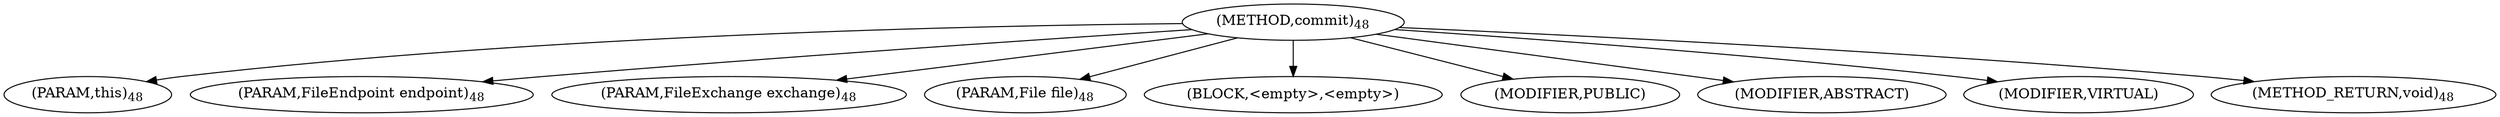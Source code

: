 digraph "commit" {  
"17" [label = <(METHOD,commit)<SUB>48</SUB>> ]
"18" [label = <(PARAM,this)<SUB>48</SUB>> ]
"19" [label = <(PARAM,FileEndpoint endpoint)<SUB>48</SUB>> ]
"20" [label = <(PARAM,FileExchange exchange)<SUB>48</SUB>> ]
"21" [label = <(PARAM,File file)<SUB>48</SUB>> ]
"22" [label = <(BLOCK,&lt;empty&gt;,&lt;empty&gt;)> ]
"23" [label = <(MODIFIER,PUBLIC)> ]
"24" [label = <(MODIFIER,ABSTRACT)> ]
"25" [label = <(MODIFIER,VIRTUAL)> ]
"26" [label = <(METHOD_RETURN,void)<SUB>48</SUB>> ]
  "17" -> "18" 
  "17" -> "19" 
  "17" -> "20" 
  "17" -> "21" 
  "17" -> "22" 
  "17" -> "23" 
  "17" -> "24" 
  "17" -> "25" 
  "17" -> "26" 
}
